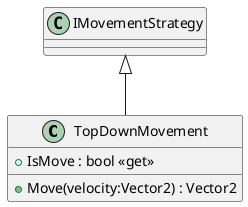 @startuml
class TopDownMovement {
    + IsMove : bool <<get>>
    + Move(velocity:Vector2) : Vector2
}
IMovementStrategy <|-- TopDownMovement
@enduml
